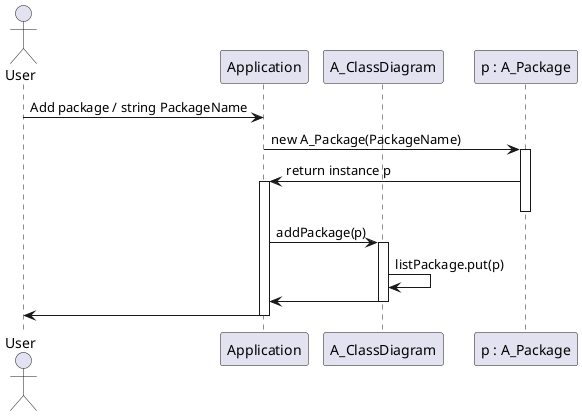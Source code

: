 @startuml

    actor User as u
    participant Application as a
    participant A_ClassDiagram as Cd
    participant "p : A_Package" as p

	u -> a: Add package / string PackageName
	a -> p: new A_Package(PackageName)
	activate p
	p -> a: return instance p
	activate a
	deactivate p
	a -> Cd : addPackage(p)
	activate Cd
	Cd -> Cd: listPackage.put(p)
	Cd -> a:
	deactivate Cd
	a -> u:
	deactivate a


@enduml